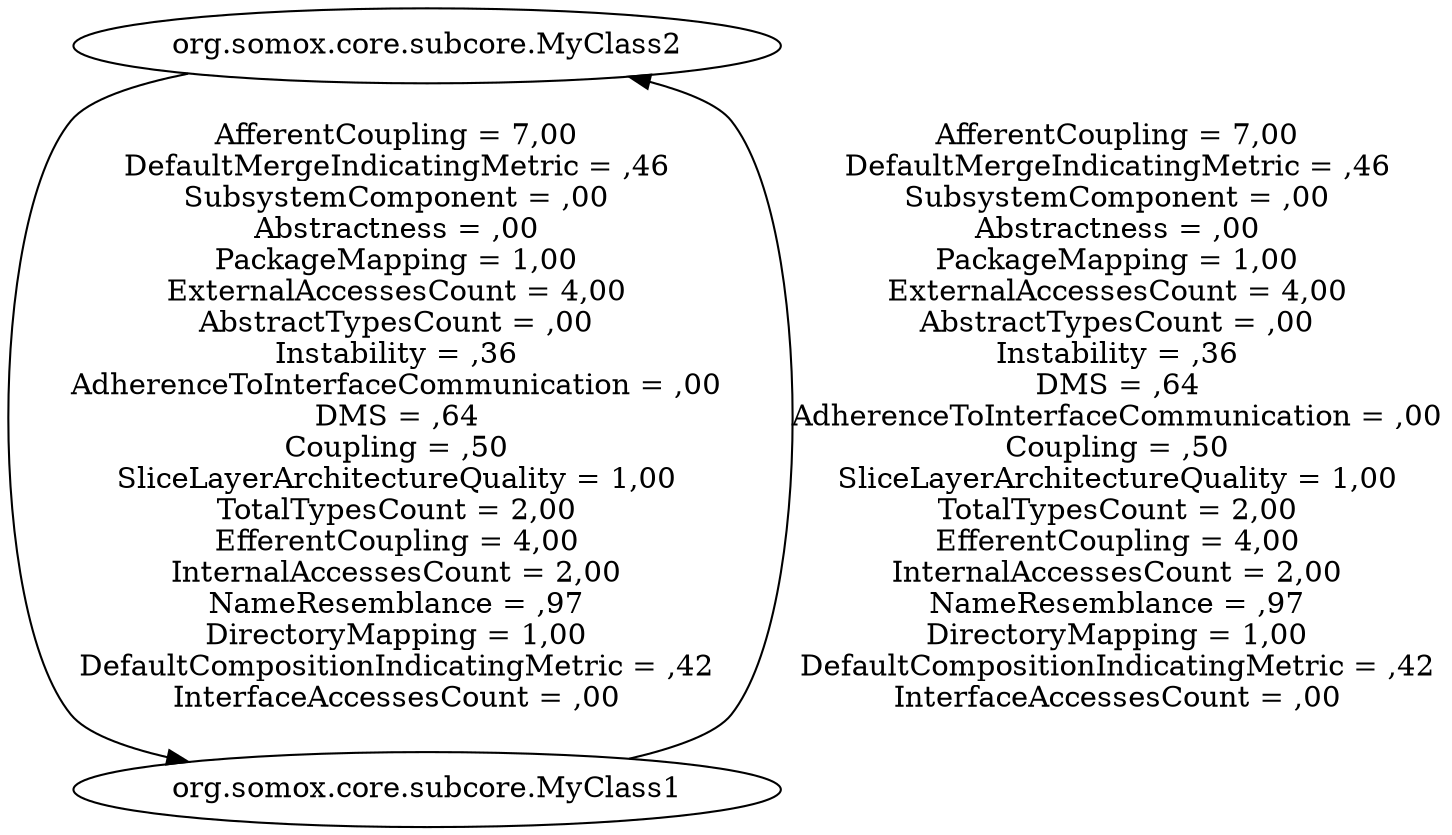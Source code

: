 digraph G {
"org.somox.core.subcore.MyClass2";
"org.somox.core.subcore.MyClass1";
"org.somox.core.subcore.MyClass1" -> "org.somox.core.subcore.MyClass2" [label="AfferentCoupling = 7,00\nDefaultMergeIndicatingMetric = ,46\nSubsystemComponent = ,00\nAbstractness = ,00\nPackageMapping = 1,00\nExternalAccessesCount = 4,00\nAbstractTypesCount = ,00\nInstability = ,36\nDMS = ,64\nAdherenceToInterfaceCommunication = ,00\nCoupling = ,50\nSliceLayerArchitectureQuality = 1,00\nTotalTypesCount = 2,00\nEfferentCoupling = 4,00\nInternalAccessesCount = 2,00\nNameResemblance = ,97\nDirectoryMapping = 1,00\nDefaultCompositionIndicatingMetric = ,42\nInterfaceAccessesCount = ,00\n"];
"org.somox.core.subcore.MyClass2" -> "org.somox.core.subcore.MyClass1" [label="AfferentCoupling = 7,00\nDefaultMergeIndicatingMetric = ,46\nSubsystemComponent = ,00\nAbstractness = ,00\nPackageMapping = 1,00\nExternalAccessesCount = 4,00\nAbstractTypesCount = ,00\nInstability = ,36\nAdherenceToInterfaceCommunication = ,00\nDMS = ,64\nCoupling = ,50\nSliceLayerArchitectureQuality = 1,00\nTotalTypesCount = 2,00\nEfferentCoupling = 4,00\nInternalAccessesCount = 2,00\nNameResemblance = ,97\nDirectoryMapping = 1,00\nDefaultCompositionIndicatingMetric = ,42\nInterfaceAccessesCount = ,00\n"];
}
